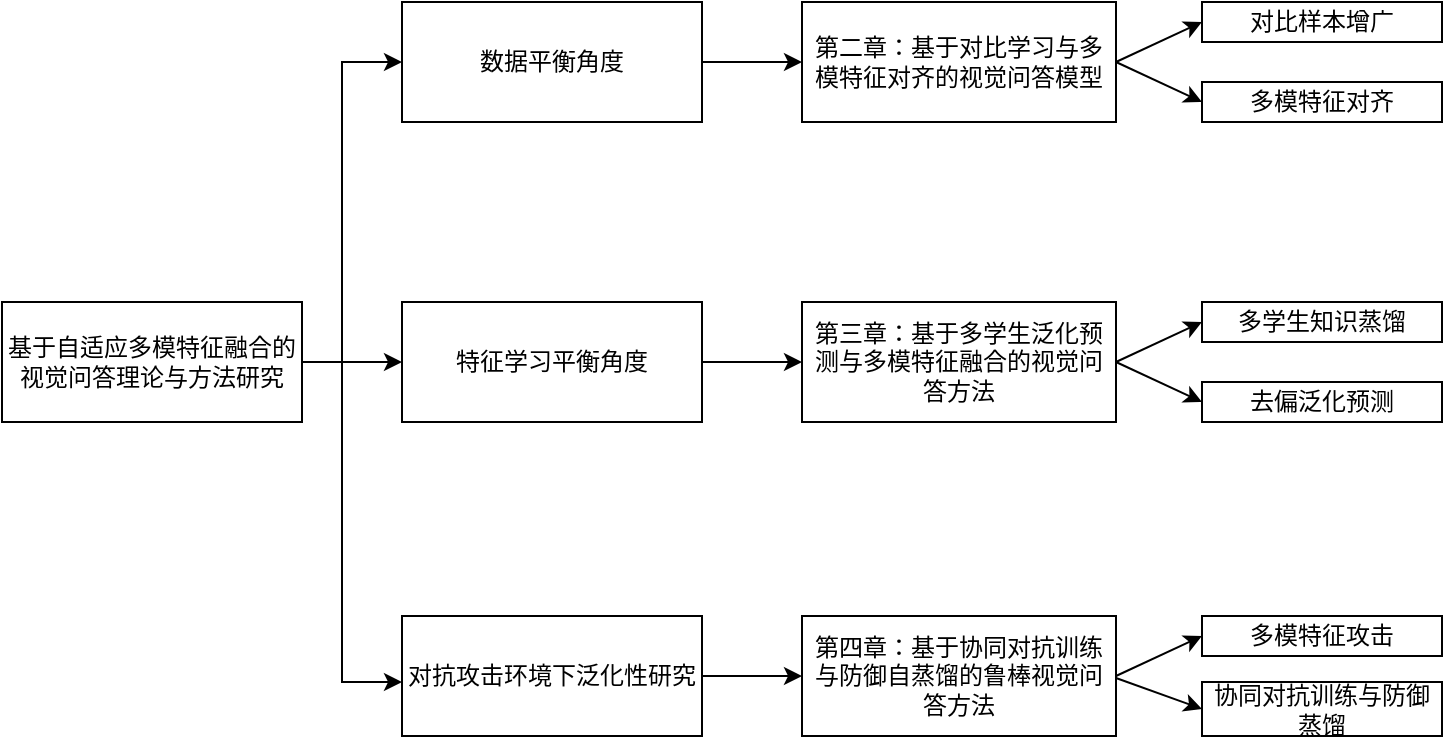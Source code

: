 <mxfile version="21.0.6" type="github">
  <diagram id="C5RBs43oDa-KdzZeNtuy" name="Page-1">
    <mxGraphModel dx="1121" dy="383" grid="1" gridSize="10" guides="1" tooltips="1" connect="1" arrows="1" fold="1" page="1" pageScale="1" pageWidth="827" pageHeight="1169" math="0" shadow="0">
      <root>
        <mxCell id="WIyWlLk6GJQsqaUBKTNV-0" />
        <mxCell id="WIyWlLk6GJQsqaUBKTNV-1" parent="WIyWlLk6GJQsqaUBKTNV-0" />
        <mxCell id="tXltCUCz6-KZ92w806bN-0" value="基于自适应多模特征融合的视觉问答理论与方法研究" style="rounded=0;whiteSpace=wrap;html=1;" vertex="1" parent="WIyWlLk6GJQsqaUBKTNV-1">
          <mxGeometry y="330" width="150" height="60" as="geometry" />
        </mxCell>
        <mxCell id="tXltCUCz6-KZ92w806bN-1" value="数据平衡角度" style="rounded=0;whiteSpace=wrap;html=1;" vertex="1" parent="WIyWlLk6GJQsqaUBKTNV-1">
          <mxGeometry x="200" y="180" width="150" height="60" as="geometry" />
        </mxCell>
        <mxCell id="tXltCUCz6-KZ92w806bN-2" value="特征学习平衡角度" style="rounded=0;whiteSpace=wrap;html=1;" vertex="1" parent="WIyWlLk6GJQsqaUBKTNV-1">
          <mxGeometry x="200" y="330" width="150" height="60" as="geometry" />
        </mxCell>
        <mxCell id="tXltCUCz6-KZ92w806bN-3" value="对抗攻击环境下泛化性研究" style="rounded=0;whiteSpace=wrap;html=1;" vertex="1" parent="WIyWlLk6GJQsqaUBKTNV-1">
          <mxGeometry x="200" y="487" width="150" height="60" as="geometry" />
        </mxCell>
        <mxCell id="tXltCUCz6-KZ92w806bN-4" value="" style="endArrow=classic;html=1;rounded=0;entryX=0;entryY=0.5;entryDx=0;entryDy=0;" edge="1" parent="WIyWlLk6GJQsqaUBKTNV-1" target="tXltCUCz6-KZ92w806bN-2">
          <mxGeometry width="50" height="50" relative="1" as="geometry">
            <mxPoint x="150" y="360" as="sourcePoint" />
            <mxPoint x="200" y="310" as="targetPoint" />
          </mxGeometry>
        </mxCell>
        <mxCell id="tXltCUCz6-KZ92w806bN-8" value="" style="endArrow=classic;html=1;rounded=0;entryX=0;entryY=0.5;entryDx=0;entryDy=0;" edge="1" parent="WIyWlLk6GJQsqaUBKTNV-1" target="tXltCUCz6-KZ92w806bN-1">
          <mxGeometry width="50" height="50" relative="1" as="geometry">
            <mxPoint x="170" y="360" as="sourcePoint" />
            <mxPoint x="170" y="210" as="targetPoint" />
            <Array as="points">
              <mxPoint x="170" y="270" />
              <mxPoint x="170" y="210" />
            </Array>
          </mxGeometry>
        </mxCell>
        <mxCell id="tXltCUCz6-KZ92w806bN-9" value="" style="endArrow=classic;html=1;rounded=0;" edge="1" parent="WIyWlLk6GJQsqaUBKTNV-1">
          <mxGeometry width="50" height="50" relative="1" as="geometry">
            <mxPoint x="170" y="360" as="sourcePoint" />
            <mxPoint x="200" y="520" as="targetPoint" />
            <Array as="points">
              <mxPoint x="170" y="520" />
            </Array>
          </mxGeometry>
        </mxCell>
        <mxCell id="tXltCUCz6-KZ92w806bN-10" value="第二章：基于对比学习与多模特征对齐的视觉问答模型" style="rounded=0;whiteSpace=wrap;html=1;" vertex="1" parent="WIyWlLk6GJQsqaUBKTNV-1">
          <mxGeometry x="400" y="180" width="157" height="60" as="geometry" />
        </mxCell>
        <mxCell id="tXltCUCz6-KZ92w806bN-11" value="第三章：基于多学生泛化预测与多模特征融合的视觉问答方法" style="rounded=0;whiteSpace=wrap;html=1;" vertex="1" parent="WIyWlLk6GJQsqaUBKTNV-1">
          <mxGeometry x="400" y="330" width="157" height="60" as="geometry" />
        </mxCell>
        <mxCell id="tXltCUCz6-KZ92w806bN-12" value="第四章：基于协同对抗训练与防御自蒸馏的鲁棒视觉问答方法" style="rounded=0;whiteSpace=wrap;html=1;" vertex="1" parent="WIyWlLk6GJQsqaUBKTNV-1">
          <mxGeometry x="400" y="487" width="157" height="60" as="geometry" />
        </mxCell>
        <mxCell id="tXltCUCz6-KZ92w806bN-13" value="" style="endArrow=classic;html=1;rounded=0;exitX=1;exitY=0.5;exitDx=0;exitDy=0;entryX=0;entryY=0.5;entryDx=0;entryDy=0;" edge="1" parent="WIyWlLk6GJQsqaUBKTNV-1" source="tXltCUCz6-KZ92w806bN-1" target="tXltCUCz6-KZ92w806bN-10">
          <mxGeometry width="50" height="50" relative="1" as="geometry">
            <mxPoint x="460" y="400" as="sourcePoint" />
            <mxPoint x="510" y="350" as="targetPoint" />
          </mxGeometry>
        </mxCell>
        <mxCell id="tXltCUCz6-KZ92w806bN-15" value="" style="endArrow=classic;html=1;rounded=0;exitX=1;exitY=0.5;exitDx=0;exitDy=0;entryX=0;entryY=0.5;entryDx=0;entryDy=0;" edge="1" parent="WIyWlLk6GJQsqaUBKTNV-1" source="tXltCUCz6-KZ92w806bN-2" target="tXltCUCz6-KZ92w806bN-11">
          <mxGeometry width="50" height="50" relative="1" as="geometry">
            <mxPoint x="460" y="400" as="sourcePoint" />
            <mxPoint x="510" y="350" as="targetPoint" />
          </mxGeometry>
        </mxCell>
        <mxCell id="tXltCUCz6-KZ92w806bN-16" value="" style="endArrow=classic;html=1;rounded=0;exitX=1;exitY=0.5;exitDx=0;exitDy=0;entryX=0;entryY=0.5;entryDx=0;entryDy=0;" edge="1" parent="WIyWlLk6GJQsqaUBKTNV-1" source="tXltCUCz6-KZ92w806bN-3" target="tXltCUCz6-KZ92w806bN-12">
          <mxGeometry width="50" height="50" relative="1" as="geometry">
            <mxPoint x="460" y="440" as="sourcePoint" />
            <mxPoint x="510" y="390" as="targetPoint" />
          </mxGeometry>
        </mxCell>
        <mxCell id="tXltCUCz6-KZ92w806bN-17" value="对比样本增广" style="rounded=0;whiteSpace=wrap;html=1;" vertex="1" parent="WIyWlLk6GJQsqaUBKTNV-1">
          <mxGeometry x="600" y="180" width="120" height="20" as="geometry" />
        </mxCell>
        <mxCell id="tXltCUCz6-KZ92w806bN-18" value="多模特征对齐" style="rounded=0;whiteSpace=wrap;html=1;" vertex="1" parent="WIyWlLk6GJQsqaUBKTNV-1">
          <mxGeometry x="600" y="220" width="120" height="20" as="geometry" />
        </mxCell>
        <mxCell id="tXltCUCz6-KZ92w806bN-19" value="多学生知识蒸馏" style="rounded=0;whiteSpace=wrap;html=1;" vertex="1" parent="WIyWlLk6GJQsqaUBKTNV-1">
          <mxGeometry x="600" y="330" width="120" height="20" as="geometry" />
        </mxCell>
        <mxCell id="tXltCUCz6-KZ92w806bN-20" value="去偏泛化预测" style="rounded=0;whiteSpace=wrap;html=1;" vertex="1" parent="WIyWlLk6GJQsqaUBKTNV-1">
          <mxGeometry x="600" y="370" width="120" height="20" as="geometry" />
        </mxCell>
        <mxCell id="tXltCUCz6-KZ92w806bN-21" value="多模特征攻击" style="rounded=0;whiteSpace=wrap;html=1;" vertex="1" parent="WIyWlLk6GJQsqaUBKTNV-1">
          <mxGeometry x="600" y="487" width="120" height="20" as="geometry" />
        </mxCell>
        <mxCell id="tXltCUCz6-KZ92w806bN-22" value="协同对抗训练与防御蒸馏" style="rounded=0;whiteSpace=wrap;html=1;" vertex="1" parent="WIyWlLk6GJQsqaUBKTNV-1">
          <mxGeometry x="600" y="520" width="120" height="27" as="geometry" />
        </mxCell>
        <mxCell id="tXltCUCz6-KZ92w806bN-23" value="" style="endArrow=classic;html=1;rounded=0;exitX=1;exitY=0.5;exitDx=0;exitDy=0;entryX=0;entryY=0.5;entryDx=0;entryDy=0;" edge="1" parent="WIyWlLk6GJQsqaUBKTNV-1" source="tXltCUCz6-KZ92w806bN-10" target="tXltCUCz6-KZ92w806bN-17">
          <mxGeometry width="50" height="50" relative="1" as="geometry">
            <mxPoint x="460" y="340" as="sourcePoint" />
            <mxPoint x="510" y="290" as="targetPoint" />
          </mxGeometry>
        </mxCell>
        <mxCell id="tXltCUCz6-KZ92w806bN-24" value="" style="endArrow=classic;html=1;rounded=0;exitX=1;exitY=0.5;exitDx=0;exitDy=0;entryX=0;entryY=0.5;entryDx=0;entryDy=0;" edge="1" parent="WIyWlLk6GJQsqaUBKTNV-1" source="tXltCUCz6-KZ92w806bN-10" target="tXltCUCz6-KZ92w806bN-18">
          <mxGeometry width="50" height="50" relative="1" as="geometry">
            <mxPoint x="460" y="340" as="sourcePoint" />
            <mxPoint x="510" y="290" as="targetPoint" />
          </mxGeometry>
        </mxCell>
        <mxCell id="tXltCUCz6-KZ92w806bN-25" value="" style="endArrow=classic;html=1;rounded=0;exitX=1;exitY=0.5;exitDx=0;exitDy=0;entryX=0;entryY=0.5;entryDx=0;entryDy=0;" edge="1" parent="WIyWlLk6GJQsqaUBKTNV-1" source="tXltCUCz6-KZ92w806bN-11" target="tXltCUCz6-KZ92w806bN-19">
          <mxGeometry width="50" height="50" relative="1" as="geometry">
            <mxPoint x="460" y="340" as="sourcePoint" />
            <mxPoint x="510" y="290" as="targetPoint" />
          </mxGeometry>
        </mxCell>
        <mxCell id="tXltCUCz6-KZ92w806bN-26" value="" style="endArrow=classic;html=1;rounded=0;exitX=1;exitY=0.5;exitDx=0;exitDy=0;entryX=0;entryY=0.5;entryDx=0;entryDy=0;" edge="1" parent="WIyWlLk6GJQsqaUBKTNV-1" source="tXltCUCz6-KZ92w806bN-11" target="tXltCUCz6-KZ92w806bN-20">
          <mxGeometry width="50" height="50" relative="1" as="geometry">
            <mxPoint x="460" y="340" as="sourcePoint" />
            <mxPoint x="510" y="290" as="targetPoint" />
          </mxGeometry>
        </mxCell>
        <mxCell id="tXltCUCz6-KZ92w806bN-27" value="" style="endArrow=classic;html=1;rounded=0;exitX=1;exitY=0.5;exitDx=0;exitDy=0;entryX=0;entryY=0.5;entryDx=0;entryDy=0;" edge="1" parent="WIyWlLk6GJQsqaUBKTNV-1" source="tXltCUCz6-KZ92w806bN-12" target="tXltCUCz6-KZ92w806bN-21">
          <mxGeometry width="50" height="50" relative="1" as="geometry">
            <mxPoint x="460" y="510" as="sourcePoint" />
            <mxPoint x="510" y="460" as="targetPoint" />
          </mxGeometry>
        </mxCell>
        <mxCell id="tXltCUCz6-KZ92w806bN-28" value="" style="endArrow=classic;html=1;rounded=0;entryX=0;entryY=0.5;entryDx=0;entryDy=0;" edge="1" parent="WIyWlLk6GJQsqaUBKTNV-1" target="tXltCUCz6-KZ92w806bN-22">
          <mxGeometry width="50" height="50" relative="1" as="geometry">
            <mxPoint x="557" y="518" as="sourcePoint" />
            <mxPoint x="600" y="530" as="targetPoint" />
          </mxGeometry>
        </mxCell>
      </root>
    </mxGraphModel>
  </diagram>
</mxfile>
